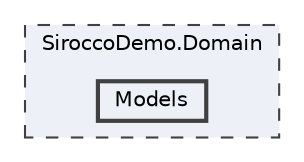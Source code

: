 digraph "SiroccoDemo.Domain/Models"
{
 // LATEX_PDF_SIZE
  bgcolor="transparent";
  edge [fontname=Helvetica,fontsize=10,labelfontname=Helvetica,labelfontsize=10];
  node [fontname=Helvetica,fontsize=10,shape=box,height=0.2,width=0.4];
  compound=true
  subgraph clusterdir_318f878e192cdc1dfdb4b79cdb838bbe {
    graph [ bgcolor="#edf0f7", pencolor="grey25", label="SiroccoDemo.Domain", fontname=Helvetica,fontsize=10 style="filled,dashed", URL="dir_318f878e192cdc1dfdb4b79cdb838bbe.html",tooltip=""]
  dir_c28d027a039e0c2c1144c281a4a24f9c [label="Models", fillcolor="#edf0f7", color="grey25", style="filled,bold", URL="dir_c28d027a039e0c2c1144c281a4a24f9c.html",tooltip=""];
  }
}
